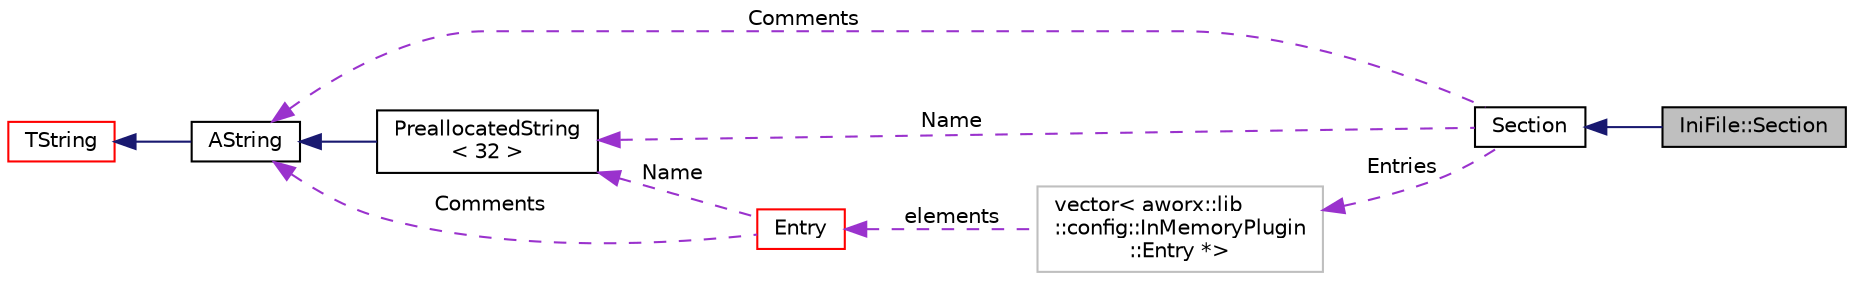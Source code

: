 digraph "IniFile::Section"
{
  edge [fontname="Helvetica",fontsize="10",labelfontname="Helvetica",labelfontsize="10"];
  node [fontname="Helvetica",fontsize="10",shape=record];
  rankdir="LR";
  Node2 [label="IniFile::Section",height=0.2,width=0.4,color="black", fillcolor="grey75", style="filled", fontcolor="black"];
  Node3 -> Node2 [dir="back",color="midnightblue",fontsize="10",style="solid",fontname="Helvetica"];
  Node3 [label="Section",height=0.2,width=0.4,color="black", fillcolor="white", style="filled",URL="$classaworx_1_1lib_1_1config_1_1InMemoryPlugin_1_1Section.html"];
  Node4 -> Node3 [dir="back",color="darkorchid3",fontsize="10",style="dashed",label=" Comments" ,fontname="Helvetica"];
  Node4 [label="AString",height=0.2,width=0.4,color="black", fillcolor="white", style="filled",URL="$classaworx_1_1lib_1_1strings_1_1AString.html"];
  Node5 -> Node4 [dir="back",color="midnightblue",fontsize="10",style="solid",fontname="Helvetica"];
  Node5 [label="TString",height=0.2,width=0.4,color="red", fillcolor="white", style="filled",URL="$classaworx_1_1lib_1_1strings_1_1TString.html"];
  Node7 -> Node3 [dir="back",color="darkorchid3",fontsize="10",style="dashed",label=" Name" ,fontname="Helvetica"];
  Node7 [label="PreallocatedString\l\< 32 \>",height=0.2,width=0.4,color="black", fillcolor="white", style="filled",URL="$classaworx_1_1lib_1_1strings_1_1PreallocatedString.html"];
  Node4 -> Node7 [dir="back",color="midnightblue",fontsize="10",style="solid",fontname="Helvetica"];
  Node8 -> Node3 [dir="back",color="darkorchid3",fontsize="10",style="dashed",label=" Entries" ,fontname="Helvetica"];
  Node8 [label="vector\< aworx::lib\l::config::InMemoryPlugin\l::Entry *\>",height=0.2,width=0.4,color="grey75", fillcolor="white", style="filled"];
  Node9 -> Node8 [dir="back",color="darkorchid3",fontsize="10",style="dashed",label=" elements" ,fontname="Helvetica"];
  Node9 [label="Entry",height=0.2,width=0.4,color="red", fillcolor="white", style="filled",URL="$classaworx_1_1lib_1_1config_1_1InMemoryPlugin_1_1Entry.html"];
  Node4 -> Node9 [dir="back",color="darkorchid3",fontsize="10",style="dashed",label=" Comments" ,fontname="Helvetica"];
  Node7 -> Node9 [dir="back",color="darkorchid3",fontsize="10",style="dashed",label=" Name" ,fontname="Helvetica"];
}
